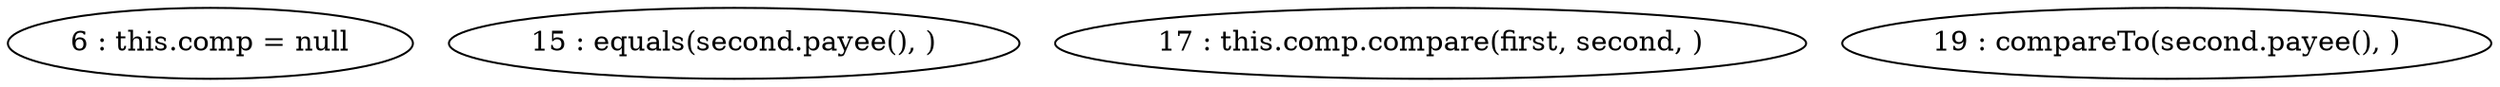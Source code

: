 digraph G {
"6 : this.comp = null"
"15 : equals(second.payee(), )"
"17 : this.comp.compare(first, second, )"
"19 : compareTo(second.payee(), )"
}